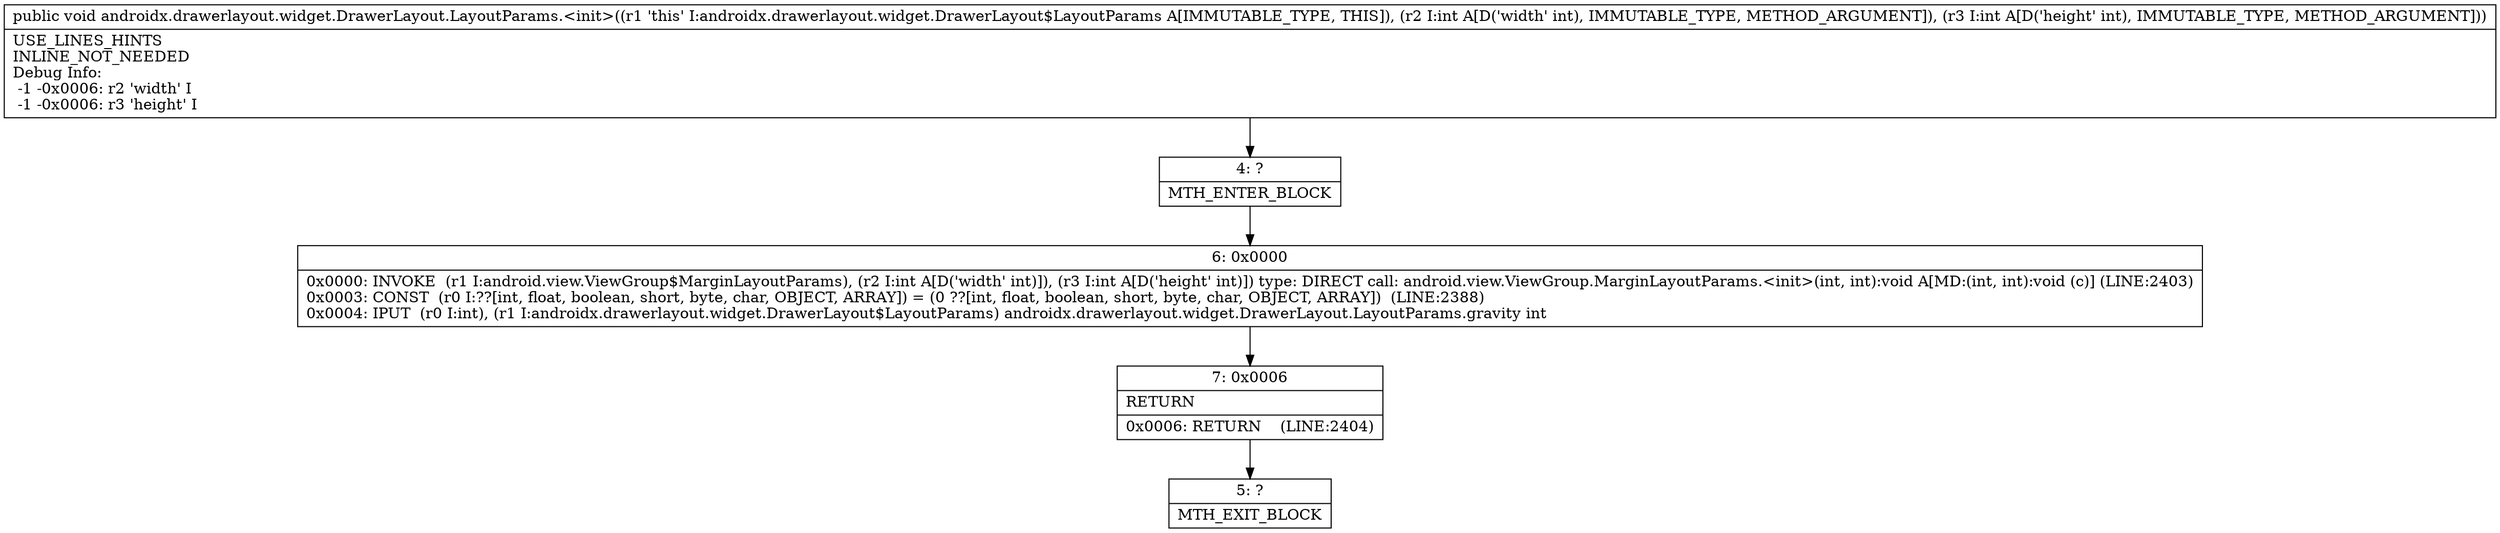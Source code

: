 digraph "CFG forandroidx.drawerlayout.widget.DrawerLayout.LayoutParams.\<init\>(II)V" {
Node_4 [shape=record,label="{4\:\ ?|MTH_ENTER_BLOCK\l}"];
Node_6 [shape=record,label="{6\:\ 0x0000|0x0000: INVOKE  (r1 I:android.view.ViewGroup$MarginLayoutParams), (r2 I:int A[D('width' int)]), (r3 I:int A[D('height' int)]) type: DIRECT call: android.view.ViewGroup.MarginLayoutParams.\<init\>(int, int):void A[MD:(int, int):void (c)] (LINE:2403)\l0x0003: CONST  (r0 I:??[int, float, boolean, short, byte, char, OBJECT, ARRAY]) = (0 ??[int, float, boolean, short, byte, char, OBJECT, ARRAY])  (LINE:2388)\l0x0004: IPUT  (r0 I:int), (r1 I:androidx.drawerlayout.widget.DrawerLayout$LayoutParams) androidx.drawerlayout.widget.DrawerLayout.LayoutParams.gravity int \l}"];
Node_7 [shape=record,label="{7\:\ 0x0006|RETURN\l|0x0006: RETURN    (LINE:2404)\l}"];
Node_5 [shape=record,label="{5\:\ ?|MTH_EXIT_BLOCK\l}"];
MethodNode[shape=record,label="{public void androidx.drawerlayout.widget.DrawerLayout.LayoutParams.\<init\>((r1 'this' I:androidx.drawerlayout.widget.DrawerLayout$LayoutParams A[IMMUTABLE_TYPE, THIS]), (r2 I:int A[D('width' int), IMMUTABLE_TYPE, METHOD_ARGUMENT]), (r3 I:int A[D('height' int), IMMUTABLE_TYPE, METHOD_ARGUMENT]))  | USE_LINES_HINTS\lINLINE_NOT_NEEDED\lDebug Info:\l  \-1 \-0x0006: r2 'width' I\l  \-1 \-0x0006: r3 'height' I\l}"];
MethodNode -> Node_4;Node_4 -> Node_6;
Node_6 -> Node_7;
Node_7 -> Node_5;
}

